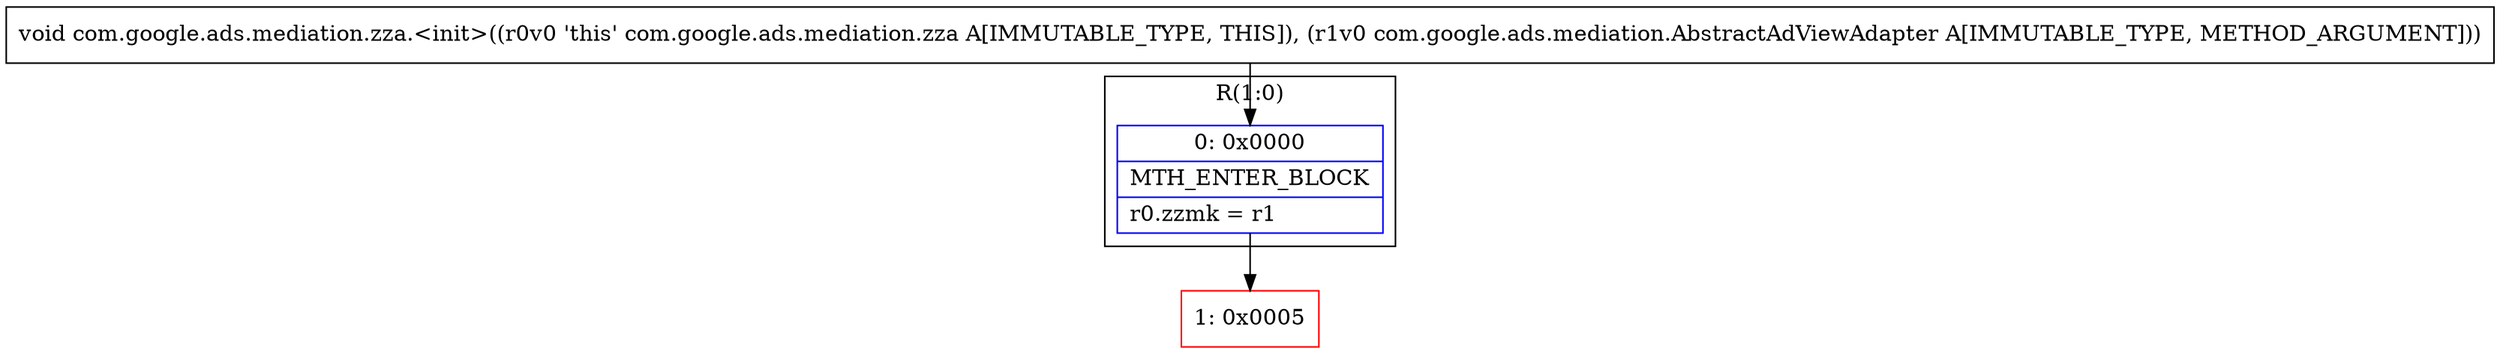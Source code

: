 digraph "CFG forcom.google.ads.mediation.zza.\<init\>(Lcom\/google\/ads\/mediation\/AbstractAdViewAdapter;)V" {
subgraph cluster_Region_976838104 {
label = "R(1:0)";
node [shape=record,color=blue];
Node_0 [shape=record,label="{0\:\ 0x0000|MTH_ENTER_BLOCK\l|r0.zzmk = r1\l}"];
}
Node_1 [shape=record,color=red,label="{1\:\ 0x0005}"];
MethodNode[shape=record,label="{void com.google.ads.mediation.zza.\<init\>((r0v0 'this' com.google.ads.mediation.zza A[IMMUTABLE_TYPE, THIS]), (r1v0 com.google.ads.mediation.AbstractAdViewAdapter A[IMMUTABLE_TYPE, METHOD_ARGUMENT])) }"];
MethodNode -> Node_0;
Node_0 -> Node_1;
}

